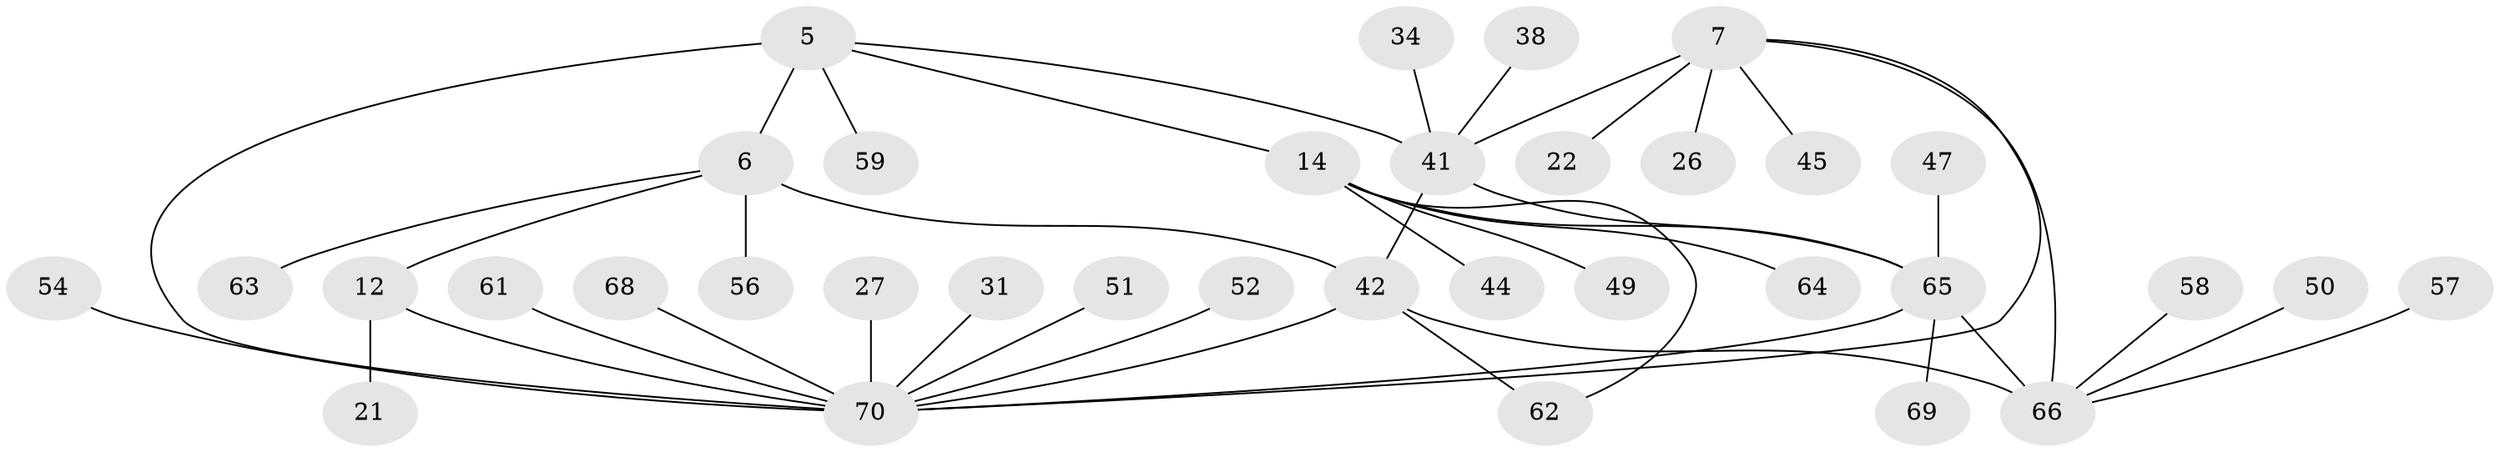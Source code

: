 // original degree distribution, {9: 0.014285714285714285, 2: 0.21428571428571427, 7: 0.04285714285714286, 3: 0.05714285714285714, 5: 0.05714285714285714, 6: 0.02857142857142857, 8: 0.014285714285714285, 10: 0.014285714285714285, 1: 0.5142857142857142, 4: 0.04285714285714286}
// Generated by graph-tools (version 1.1) at 2025/55/03/09/25 04:55:42]
// undirected, 35 vertices, 43 edges
graph export_dot {
graph [start="1"]
  node [color=gray90,style=filled];
  5 [super="+4"];
  6;
  7;
  12 [super="+10"];
  14;
  21;
  22;
  26 [super="+20"];
  27;
  31;
  34;
  38;
  41 [super="+37+9+33"];
  42 [super="+3"];
  44;
  45 [super="+19"];
  47;
  49;
  50 [super="+39"];
  51;
  52;
  54;
  56 [super="+55"];
  57 [super="+17"];
  58 [super="+48"];
  59 [super="+53"];
  61;
  62 [super="+23+28+43"];
  63;
  64;
  65 [super="+30+60+15+29"];
  66 [super="+1+18"];
  68 [super="+67"];
  69 [super="+32"];
  70 [super="+25+35+36+11"];
  5 -- 6 [weight=2];
  5 -- 14;
  5 -- 70;
  5 -- 59;
  5 -- 41;
  6 -- 12;
  6 -- 63;
  6 -- 56;
  6 -- 42;
  7 -- 22;
  7 -- 45;
  7 -- 26;
  7 -- 70 [weight=2];
  7 -- 66;
  7 -- 41 [weight=2];
  12 -- 21;
  12 -- 70 [weight=3];
  14 -- 44;
  14 -- 49;
  14 -- 64;
  14 -- 62;
  14 -- 65 [weight=2];
  27 -- 70;
  31 -- 70;
  34 -- 41;
  38 -- 41;
  41 -- 65;
  41 -- 42;
  42 -- 66 [weight=2];
  42 -- 70;
  42 -- 62;
  47 -- 65;
  50 -- 66;
  51 -- 70;
  52 -- 70;
  54 -- 70;
  57 -- 66;
  58 -- 66;
  61 -- 70;
  65 -- 66;
  65 -- 69;
  65 -- 70;
  68 -- 70;
}
